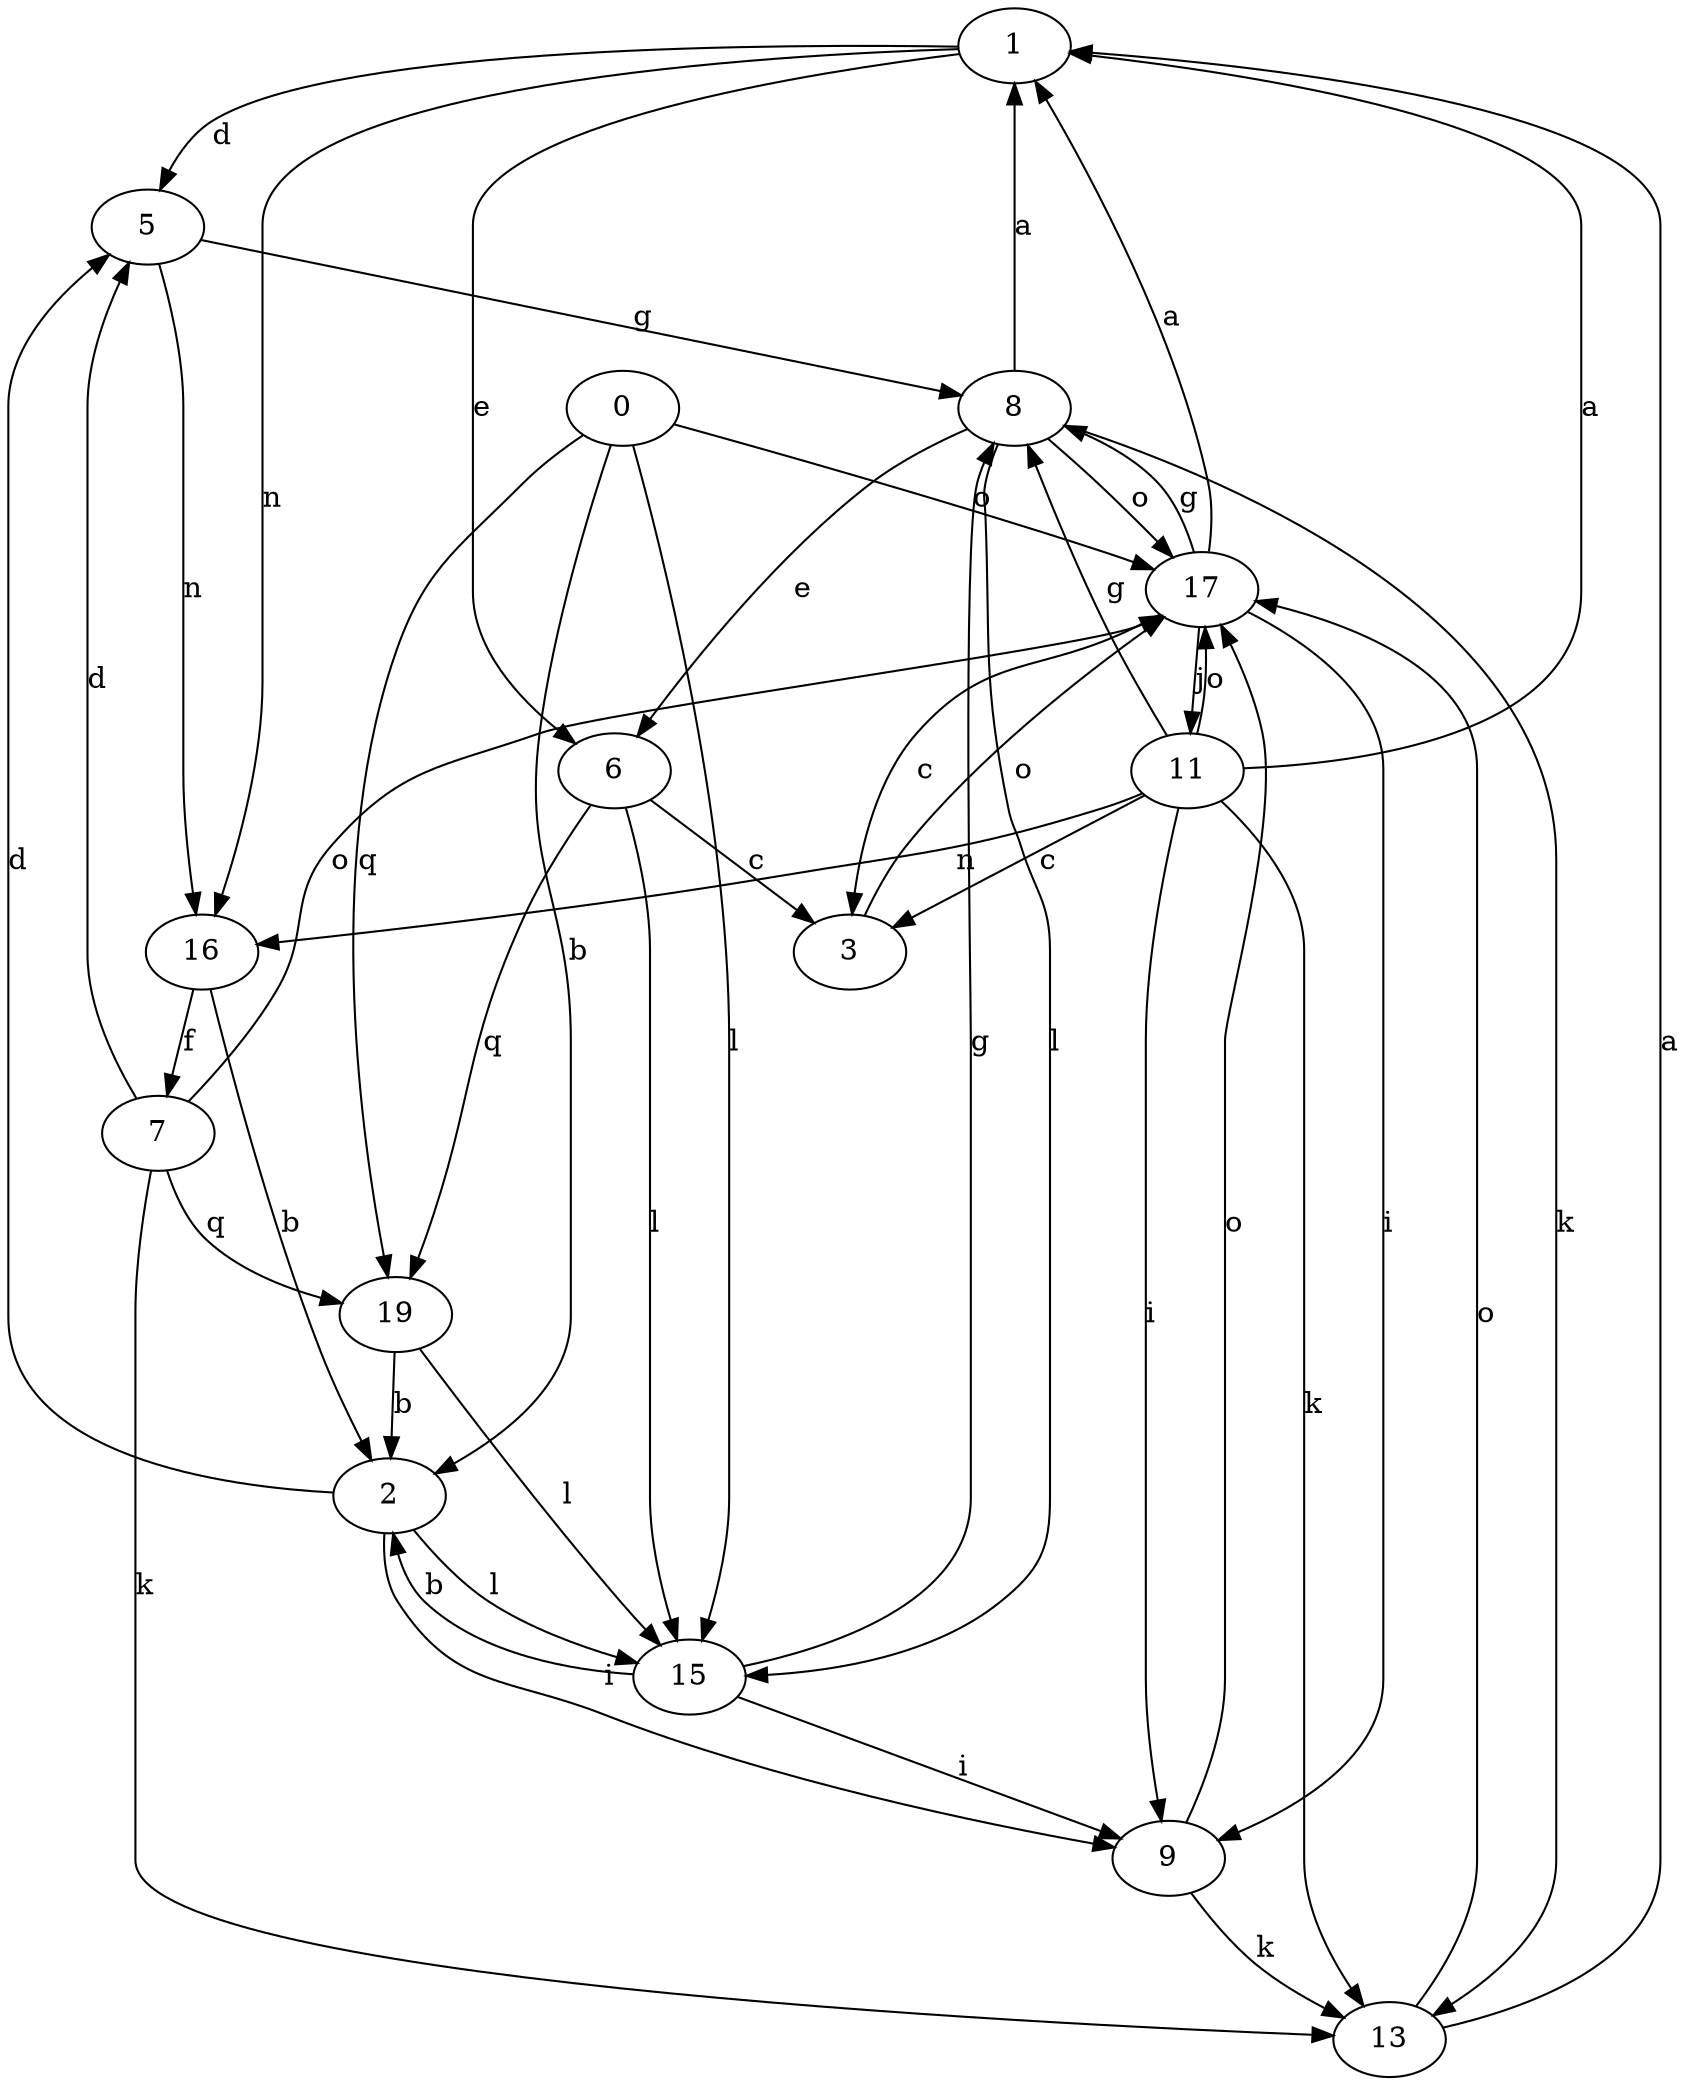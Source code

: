 strict digraph  {
1;
2;
3;
5;
6;
7;
8;
9;
0;
11;
13;
15;
16;
17;
19;
1 -> 5  [label=d];
1 -> 6  [label=e];
1 -> 16  [label=n];
2 -> 5  [label=d];
2 -> 9  [label=i];
2 -> 15  [label=l];
3 -> 17  [label=o];
5 -> 8  [label=g];
5 -> 16  [label=n];
6 -> 3  [label=c];
6 -> 15  [label=l];
6 -> 19  [label=q];
7 -> 5  [label=d];
7 -> 13  [label=k];
7 -> 17  [label=o];
7 -> 19  [label=q];
8 -> 1  [label=a];
8 -> 6  [label=e];
8 -> 13  [label=k];
8 -> 15  [label=l];
8 -> 17  [label=o];
9 -> 13  [label=k];
9 -> 17  [label=o];
0 -> 2  [label=b];
0 -> 15  [label=l];
0 -> 17  [label=o];
0 -> 19  [label=q];
11 -> 1  [label=a];
11 -> 3  [label=c];
11 -> 8  [label=g];
11 -> 9  [label=i];
11 -> 13  [label=k];
11 -> 16  [label=n];
11 -> 17  [label=o];
13 -> 1  [label=a];
13 -> 17  [label=o];
15 -> 2  [label=b];
15 -> 8  [label=g];
15 -> 9  [label=i];
16 -> 2  [label=b];
16 -> 7  [label=f];
17 -> 1  [label=a];
17 -> 3  [label=c];
17 -> 8  [label=g];
17 -> 9  [label=i];
17 -> 11  [label=j];
19 -> 2  [label=b];
19 -> 15  [label=l];
}
